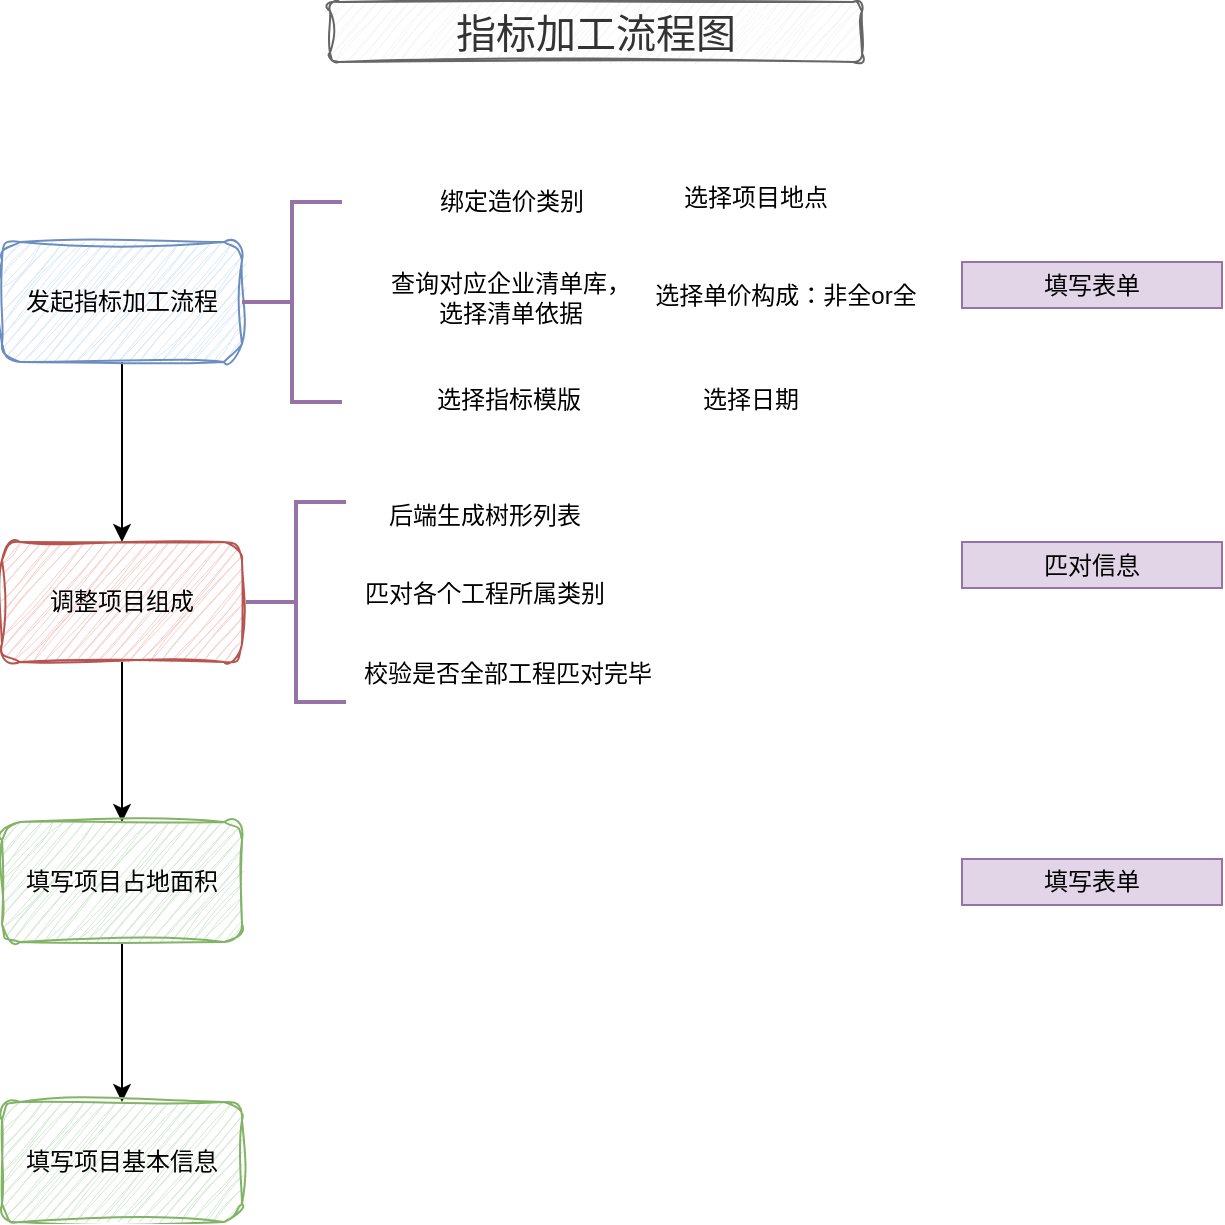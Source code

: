 <mxfile version="21.6.1" type="github">
  <diagram name="第 1 页" id="PYZtmiYzRfJrxJ9XXe3V">
    <mxGraphModel dx="1154" dy="796" grid="1" gridSize="10" guides="1" tooltips="1" connect="1" arrows="1" fold="1" page="1" pageScale="1" pageWidth="827" pageHeight="1169" math="0" shadow="0">
      <root>
        <mxCell id="0" />
        <mxCell id="1" parent="0" />
        <mxCell id="eztFIdGAr2qNL9vbDgbI-3" style="edgeStyle=orthogonalEdgeStyle;rounded=0;orthogonalLoop=1;jettySize=auto;html=1;" edge="1" parent="1" source="CSStCupQpvHum1PfYjaq-1" target="eztFIdGAr2qNL9vbDgbI-1">
          <mxGeometry relative="1" as="geometry" />
        </mxCell>
        <mxCell id="CSStCupQpvHum1PfYjaq-1" value="发起指标加工流程" style="rounded=1;whiteSpace=wrap;html=1;fillColor=#dae8fc;strokeColor=#6c8ebf;gradientColor=none;sketch=1;curveFitting=1;jiggle=2;" parent="1" vertex="1">
          <mxGeometry x="120" y="140" width="120" height="60" as="geometry" />
        </mxCell>
        <mxCell id="eztFIdGAr2qNL9vbDgbI-20" style="edgeStyle=orthogonalEdgeStyle;rounded=0;orthogonalLoop=1;jettySize=auto;html=1;entryX=0.5;entryY=0;entryDx=0;entryDy=0;" edge="1" parent="1" source="eztFIdGAr2qNL9vbDgbI-1" target="eztFIdGAr2qNL9vbDgbI-19">
          <mxGeometry relative="1" as="geometry" />
        </mxCell>
        <mxCell id="eztFIdGAr2qNL9vbDgbI-1" value="调整项目组成" style="rounded=1;whiteSpace=wrap;html=1;fillColor=#f8cecc;strokeColor=#b85450;sketch=1;curveFitting=1;jiggle=2;" vertex="1" parent="1">
          <mxGeometry x="120" y="290" width="120" height="60" as="geometry" />
        </mxCell>
        <mxCell id="eztFIdGAr2qNL9vbDgbI-2" value="指标加工流程图" style="rounded=1;whiteSpace=wrap;html=1;fillColor=#f5f5f5;fontColor=#333333;strokeColor=#666666;sketch=1;curveFitting=1;jiggle=2;fontSize=20;" vertex="1" parent="1">
          <mxGeometry x="284" y="20" width="266" height="30" as="geometry" />
        </mxCell>
        <mxCell id="eztFIdGAr2qNL9vbDgbI-5" value="" style="strokeWidth=2;html=1;shape=mxgraph.flowchart.annotation_2;align=left;labelPosition=right;pointerEvents=1;fillColor=#e1d5e7;strokeColor=#9673a6;" vertex="1" parent="1">
          <mxGeometry x="240" y="120" width="50" height="100" as="geometry" />
        </mxCell>
        <mxCell id="eztFIdGAr2qNL9vbDgbI-7" value="绑定造价类别" style="text;html=1;strokeColor=none;fillColor=none;align=center;verticalAlign=middle;whiteSpace=wrap;rounded=0;" vertex="1" parent="1">
          <mxGeometry x="304.5" y="100" width="140" height="40" as="geometry" />
        </mxCell>
        <mxCell id="eztFIdGAr2qNL9vbDgbI-8" value="选择项目地点" style="text;html=1;strokeColor=none;fillColor=none;align=center;verticalAlign=middle;whiteSpace=wrap;rounded=0;" vertex="1" parent="1">
          <mxGeometry x="452" y="105" width="90" height="25" as="geometry" />
        </mxCell>
        <mxCell id="eztFIdGAr2qNL9vbDgbI-9" value="查询对应企业清单库，选择清单依据" style="text;html=1;strokeColor=none;fillColor=none;align=center;verticalAlign=middle;whiteSpace=wrap;rounded=0;" vertex="1" parent="1">
          <mxGeometry x="312" y="153" width="125" height="30" as="geometry" />
        </mxCell>
        <mxCell id="eztFIdGAr2qNL9vbDgbI-10" value="选择单价构成：非全or全" style="text;html=1;strokeColor=none;fillColor=none;align=center;verticalAlign=middle;whiteSpace=wrap;rounded=0;" vertex="1" parent="1">
          <mxGeometry x="437" y="152" width="150" height="30" as="geometry" />
        </mxCell>
        <mxCell id="eztFIdGAr2qNL9vbDgbI-11" value="选择指标模版" style="text;html=1;strokeColor=none;fillColor=none;align=center;verticalAlign=middle;whiteSpace=wrap;rounded=0;" vertex="1" parent="1">
          <mxGeometry x="311" y="204" width="125" height="30" as="geometry" />
        </mxCell>
        <mxCell id="eztFIdGAr2qNL9vbDgbI-12" value="选择日期" style="text;html=1;strokeColor=none;fillColor=none;align=center;verticalAlign=middle;whiteSpace=wrap;rounded=0;" vertex="1" parent="1">
          <mxGeometry x="432" y="204" width="125" height="30" as="geometry" />
        </mxCell>
        <mxCell id="eztFIdGAr2qNL9vbDgbI-13" value="" style="strokeWidth=2;html=1;shape=mxgraph.flowchart.annotation_2;align=left;labelPosition=right;pointerEvents=1;fillColor=#e1d5e7;strokeColor=#9673a6;" vertex="1" parent="1">
          <mxGeometry x="242" y="270" width="50" height="100" as="geometry" />
        </mxCell>
        <mxCell id="eztFIdGAr2qNL9vbDgbI-14" value="后端生成树形列表" style="text;html=1;strokeColor=none;fillColor=none;align=center;verticalAlign=middle;whiteSpace=wrap;rounded=0;" vertex="1" parent="1">
          <mxGeometry x="299" y="262" width="125" height="30" as="geometry" />
        </mxCell>
        <mxCell id="eztFIdGAr2qNL9vbDgbI-16" value="匹对各个工程所属类别" style="text;html=1;strokeColor=none;fillColor=none;align=center;verticalAlign=middle;whiteSpace=wrap;rounded=0;" vertex="1" parent="1">
          <mxGeometry x="299" y="301" width="125" height="30" as="geometry" />
        </mxCell>
        <mxCell id="eztFIdGAr2qNL9vbDgbI-17" value="填写表单" style="rounded=0;whiteSpace=wrap;html=1;fillColor=#e1d5e7;strokeColor=#9673a6;" vertex="1" parent="1">
          <mxGeometry x="600" y="150" width="130" height="23" as="geometry" />
        </mxCell>
        <mxCell id="eztFIdGAr2qNL9vbDgbI-18" value="校验是否全部工程匹对完毕" style="text;html=1;strokeColor=none;fillColor=none;align=center;verticalAlign=middle;whiteSpace=wrap;rounded=0;" vertex="1" parent="1">
          <mxGeometry x="292" y="342" width="161.5" height="28" as="geometry" />
        </mxCell>
        <mxCell id="eztFIdGAr2qNL9vbDgbI-24" style="edgeStyle=orthogonalEdgeStyle;rounded=0;orthogonalLoop=1;jettySize=auto;html=1;" edge="1" parent="1" source="eztFIdGAr2qNL9vbDgbI-19" target="eztFIdGAr2qNL9vbDgbI-23">
          <mxGeometry relative="1" as="geometry" />
        </mxCell>
        <mxCell id="eztFIdGAr2qNL9vbDgbI-19" value="填写项目占地面积" style="rounded=1;whiteSpace=wrap;html=1;fillColor=#d5e8d4;strokeColor=#82b366;sketch=1;curveFitting=1;jiggle=2;" vertex="1" parent="1">
          <mxGeometry x="120" y="430" width="120" height="60" as="geometry" />
        </mxCell>
        <mxCell id="eztFIdGAr2qNL9vbDgbI-21" value="填写表单" style="rounded=0;whiteSpace=wrap;html=1;fillColor=#e1d5e7;strokeColor=#9673a6;" vertex="1" parent="1">
          <mxGeometry x="600" y="448.5" width="130" height="23" as="geometry" />
        </mxCell>
        <mxCell id="eztFIdGAr2qNL9vbDgbI-22" value="匹对信息" style="rounded=0;whiteSpace=wrap;html=1;fillColor=#e1d5e7;strokeColor=#9673a6;" vertex="1" parent="1">
          <mxGeometry x="600" y="290" width="130" height="23" as="geometry" />
        </mxCell>
        <mxCell id="eztFIdGAr2qNL9vbDgbI-23" value="填写项目基本信息" style="rounded=1;whiteSpace=wrap;html=1;fillColor=#d5e8d4;strokeColor=#82b366;sketch=1;curveFitting=1;jiggle=2;" vertex="1" parent="1">
          <mxGeometry x="120" y="570" width="120" height="60" as="geometry" />
        </mxCell>
      </root>
    </mxGraphModel>
  </diagram>
</mxfile>
